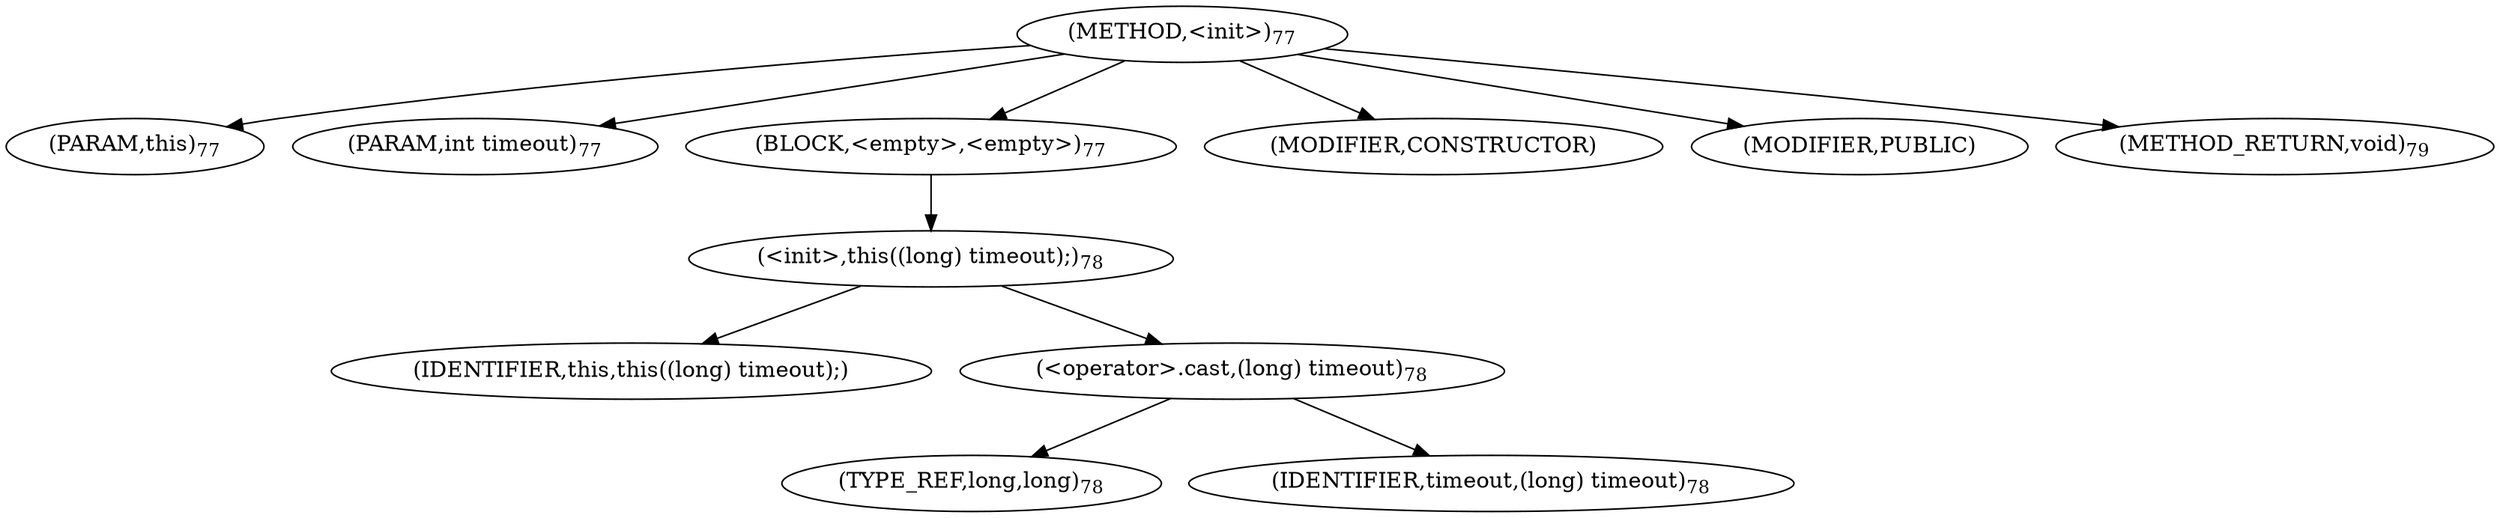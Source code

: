 digraph "&lt;init&gt;" {  
"85" [label = <(METHOD,&lt;init&gt;)<SUB>77</SUB>> ]
"6" [label = <(PARAM,this)<SUB>77</SUB>> ]
"86" [label = <(PARAM,int timeout)<SUB>77</SUB>> ]
"87" [label = <(BLOCK,&lt;empty&gt;,&lt;empty&gt;)<SUB>77</SUB>> ]
"88" [label = <(&lt;init&gt;,this((long) timeout);)<SUB>78</SUB>> ]
"5" [label = <(IDENTIFIER,this,this((long) timeout);)> ]
"89" [label = <(&lt;operator&gt;.cast,(long) timeout)<SUB>78</SUB>> ]
"90" [label = <(TYPE_REF,long,long)<SUB>78</SUB>> ]
"91" [label = <(IDENTIFIER,timeout,(long) timeout)<SUB>78</SUB>> ]
"92" [label = <(MODIFIER,CONSTRUCTOR)> ]
"93" [label = <(MODIFIER,PUBLIC)> ]
"94" [label = <(METHOD_RETURN,void)<SUB>79</SUB>> ]
  "85" -> "6" 
  "85" -> "86" 
  "85" -> "87" 
  "85" -> "92" 
  "85" -> "93" 
  "85" -> "94" 
  "87" -> "88" 
  "88" -> "5" 
  "88" -> "89" 
  "89" -> "90" 
  "89" -> "91" 
}
